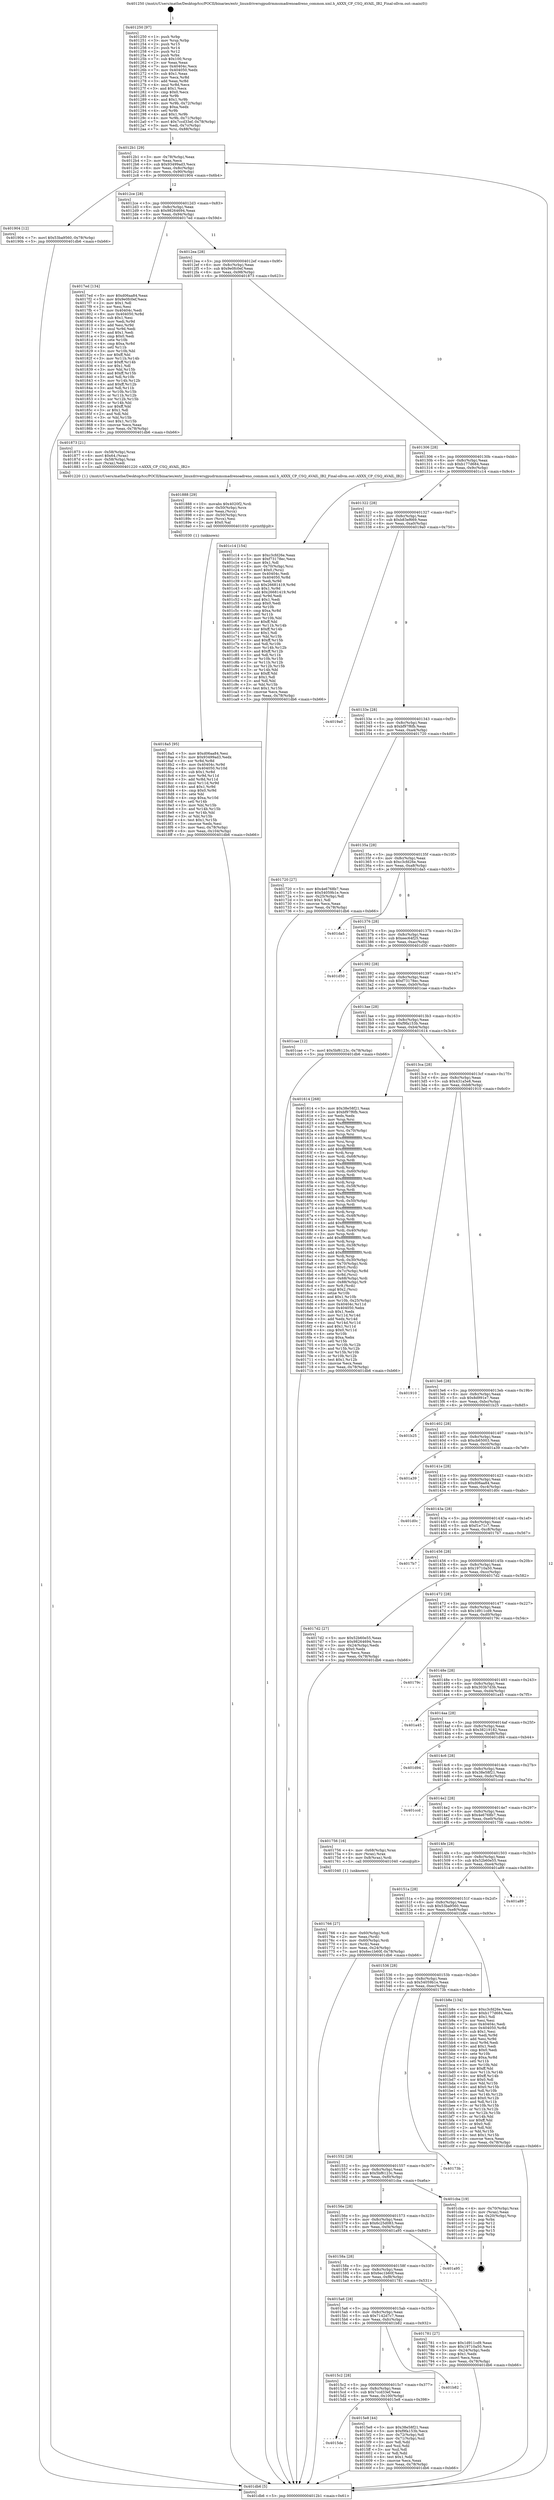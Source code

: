 digraph "0x401250" {
  label = "0x401250 (/mnt/c/Users/mathe/Desktop/tcc/POCII/binaries/extr_linuxdriversgpudrmmsmadrenoadreno_common.xml.h_AXXX_CP_CSQ_AVAIL_IB2_Final-ollvm.out::main(0))"
  labelloc = "t"
  node[shape=record]

  Entry [label="",width=0.3,height=0.3,shape=circle,fillcolor=black,style=filled]
  "0x4012b1" [label="{
     0x4012b1 [29]\l
     | [instrs]\l
     &nbsp;&nbsp;0x4012b1 \<+3\>: mov -0x78(%rbp),%eax\l
     &nbsp;&nbsp;0x4012b4 \<+2\>: mov %eax,%ecx\l
     &nbsp;&nbsp;0x4012b6 \<+6\>: sub $0x93499ad3,%ecx\l
     &nbsp;&nbsp;0x4012bc \<+6\>: mov %eax,-0x8c(%rbp)\l
     &nbsp;&nbsp;0x4012c2 \<+6\>: mov %ecx,-0x90(%rbp)\l
     &nbsp;&nbsp;0x4012c8 \<+6\>: je 0000000000401904 \<main+0x6b4\>\l
  }"]
  "0x401904" [label="{
     0x401904 [12]\l
     | [instrs]\l
     &nbsp;&nbsp;0x401904 \<+7\>: movl $0x53ba9560,-0x78(%rbp)\l
     &nbsp;&nbsp;0x40190b \<+5\>: jmp 0000000000401db6 \<main+0xb66\>\l
  }"]
  "0x4012ce" [label="{
     0x4012ce [28]\l
     | [instrs]\l
     &nbsp;&nbsp;0x4012ce \<+5\>: jmp 00000000004012d3 \<main+0x83\>\l
     &nbsp;&nbsp;0x4012d3 \<+6\>: mov -0x8c(%rbp),%eax\l
     &nbsp;&nbsp;0x4012d9 \<+5\>: sub $0x98264694,%eax\l
     &nbsp;&nbsp;0x4012de \<+6\>: mov %eax,-0x94(%rbp)\l
     &nbsp;&nbsp;0x4012e4 \<+6\>: je 00000000004017ed \<main+0x59d\>\l
  }"]
  Exit [label="",width=0.3,height=0.3,shape=circle,fillcolor=black,style=filled,peripheries=2]
  "0x4017ed" [label="{
     0x4017ed [134]\l
     | [instrs]\l
     &nbsp;&nbsp;0x4017ed \<+5\>: mov $0xd06aa84,%eax\l
     &nbsp;&nbsp;0x4017f2 \<+5\>: mov $0x9e0fc0ef,%ecx\l
     &nbsp;&nbsp;0x4017f7 \<+2\>: mov $0x1,%dl\l
     &nbsp;&nbsp;0x4017f9 \<+2\>: xor %esi,%esi\l
     &nbsp;&nbsp;0x4017fb \<+7\>: mov 0x40404c,%edi\l
     &nbsp;&nbsp;0x401802 \<+8\>: mov 0x404050,%r8d\l
     &nbsp;&nbsp;0x40180a \<+3\>: sub $0x1,%esi\l
     &nbsp;&nbsp;0x40180d \<+3\>: mov %edi,%r9d\l
     &nbsp;&nbsp;0x401810 \<+3\>: add %esi,%r9d\l
     &nbsp;&nbsp;0x401813 \<+4\>: imul %r9d,%edi\l
     &nbsp;&nbsp;0x401817 \<+3\>: and $0x1,%edi\l
     &nbsp;&nbsp;0x40181a \<+3\>: cmp $0x0,%edi\l
     &nbsp;&nbsp;0x40181d \<+4\>: sete %r10b\l
     &nbsp;&nbsp;0x401821 \<+4\>: cmp $0xa,%r8d\l
     &nbsp;&nbsp;0x401825 \<+4\>: setl %r11b\l
     &nbsp;&nbsp;0x401829 \<+3\>: mov %r10b,%bl\l
     &nbsp;&nbsp;0x40182c \<+3\>: xor $0xff,%bl\l
     &nbsp;&nbsp;0x40182f \<+3\>: mov %r11b,%r14b\l
     &nbsp;&nbsp;0x401832 \<+4\>: xor $0xff,%r14b\l
     &nbsp;&nbsp;0x401836 \<+3\>: xor $0x1,%dl\l
     &nbsp;&nbsp;0x401839 \<+3\>: mov %bl,%r15b\l
     &nbsp;&nbsp;0x40183c \<+4\>: and $0xff,%r15b\l
     &nbsp;&nbsp;0x401840 \<+3\>: and %dl,%r10b\l
     &nbsp;&nbsp;0x401843 \<+3\>: mov %r14b,%r12b\l
     &nbsp;&nbsp;0x401846 \<+4\>: and $0xff,%r12b\l
     &nbsp;&nbsp;0x40184a \<+3\>: and %dl,%r11b\l
     &nbsp;&nbsp;0x40184d \<+3\>: or %r10b,%r15b\l
     &nbsp;&nbsp;0x401850 \<+3\>: or %r11b,%r12b\l
     &nbsp;&nbsp;0x401853 \<+3\>: xor %r12b,%r15b\l
     &nbsp;&nbsp;0x401856 \<+3\>: or %r14b,%bl\l
     &nbsp;&nbsp;0x401859 \<+3\>: xor $0xff,%bl\l
     &nbsp;&nbsp;0x40185c \<+3\>: or $0x1,%dl\l
     &nbsp;&nbsp;0x40185f \<+2\>: and %dl,%bl\l
     &nbsp;&nbsp;0x401861 \<+3\>: or %bl,%r15b\l
     &nbsp;&nbsp;0x401864 \<+4\>: test $0x1,%r15b\l
     &nbsp;&nbsp;0x401868 \<+3\>: cmovne %ecx,%eax\l
     &nbsp;&nbsp;0x40186b \<+3\>: mov %eax,-0x78(%rbp)\l
     &nbsp;&nbsp;0x40186e \<+5\>: jmp 0000000000401db6 \<main+0xb66\>\l
  }"]
  "0x4012ea" [label="{
     0x4012ea [28]\l
     | [instrs]\l
     &nbsp;&nbsp;0x4012ea \<+5\>: jmp 00000000004012ef \<main+0x9f\>\l
     &nbsp;&nbsp;0x4012ef \<+6\>: mov -0x8c(%rbp),%eax\l
     &nbsp;&nbsp;0x4012f5 \<+5\>: sub $0x9e0fc0ef,%eax\l
     &nbsp;&nbsp;0x4012fa \<+6\>: mov %eax,-0x98(%rbp)\l
     &nbsp;&nbsp;0x401300 \<+6\>: je 0000000000401873 \<main+0x623\>\l
  }"]
  "0x4018a5" [label="{
     0x4018a5 [95]\l
     | [instrs]\l
     &nbsp;&nbsp;0x4018a5 \<+5\>: mov $0xd06aa84,%esi\l
     &nbsp;&nbsp;0x4018aa \<+5\>: mov $0x93499ad3,%edx\l
     &nbsp;&nbsp;0x4018af \<+3\>: xor %r8d,%r8d\l
     &nbsp;&nbsp;0x4018b2 \<+8\>: mov 0x40404c,%r9d\l
     &nbsp;&nbsp;0x4018ba \<+8\>: mov 0x404050,%r10d\l
     &nbsp;&nbsp;0x4018c2 \<+4\>: sub $0x1,%r8d\l
     &nbsp;&nbsp;0x4018c6 \<+3\>: mov %r9d,%r11d\l
     &nbsp;&nbsp;0x4018c9 \<+3\>: add %r8d,%r11d\l
     &nbsp;&nbsp;0x4018cc \<+4\>: imul %r11d,%r9d\l
     &nbsp;&nbsp;0x4018d0 \<+4\>: and $0x1,%r9d\l
     &nbsp;&nbsp;0x4018d4 \<+4\>: cmp $0x0,%r9d\l
     &nbsp;&nbsp;0x4018d8 \<+3\>: sete %bl\l
     &nbsp;&nbsp;0x4018db \<+4\>: cmp $0xa,%r10d\l
     &nbsp;&nbsp;0x4018df \<+4\>: setl %r14b\l
     &nbsp;&nbsp;0x4018e3 \<+3\>: mov %bl,%r15b\l
     &nbsp;&nbsp;0x4018e6 \<+3\>: and %r14b,%r15b\l
     &nbsp;&nbsp;0x4018e9 \<+3\>: xor %r14b,%bl\l
     &nbsp;&nbsp;0x4018ec \<+3\>: or %bl,%r15b\l
     &nbsp;&nbsp;0x4018ef \<+4\>: test $0x1,%r15b\l
     &nbsp;&nbsp;0x4018f3 \<+3\>: cmovne %edx,%esi\l
     &nbsp;&nbsp;0x4018f6 \<+3\>: mov %esi,-0x78(%rbp)\l
     &nbsp;&nbsp;0x4018f9 \<+6\>: mov %eax,-0x104(%rbp)\l
     &nbsp;&nbsp;0x4018ff \<+5\>: jmp 0000000000401db6 \<main+0xb66\>\l
  }"]
  "0x401873" [label="{
     0x401873 [21]\l
     | [instrs]\l
     &nbsp;&nbsp;0x401873 \<+4\>: mov -0x58(%rbp),%rax\l
     &nbsp;&nbsp;0x401877 \<+6\>: movl $0x64,(%rax)\l
     &nbsp;&nbsp;0x40187d \<+4\>: mov -0x58(%rbp),%rax\l
     &nbsp;&nbsp;0x401881 \<+2\>: mov (%rax),%edi\l
     &nbsp;&nbsp;0x401883 \<+5\>: call 0000000000401220 \<AXXX_CP_CSQ_AVAIL_IB2\>\l
     | [calls]\l
     &nbsp;&nbsp;0x401220 \{1\} (/mnt/c/Users/mathe/Desktop/tcc/POCII/binaries/extr_linuxdriversgpudrmmsmadrenoadreno_common.xml.h_AXXX_CP_CSQ_AVAIL_IB2_Final-ollvm.out::AXXX_CP_CSQ_AVAIL_IB2)\l
  }"]
  "0x401306" [label="{
     0x401306 [28]\l
     | [instrs]\l
     &nbsp;&nbsp;0x401306 \<+5\>: jmp 000000000040130b \<main+0xbb\>\l
     &nbsp;&nbsp;0x40130b \<+6\>: mov -0x8c(%rbp),%eax\l
     &nbsp;&nbsp;0x401311 \<+5\>: sub $0xb177d684,%eax\l
     &nbsp;&nbsp;0x401316 \<+6\>: mov %eax,-0x9c(%rbp)\l
     &nbsp;&nbsp;0x40131c \<+6\>: je 0000000000401c14 \<main+0x9c4\>\l
  }"]
  "0x401888" [label="{
     0x401888 [29]\l
     | [instrs]\l
     &nbsp;&nbsp;0x401888 \<+10\>: movabs $0x4020f2,%rdi\l
     &nbsp;&nbsp;0x401892 \<+4\>: mov -0x50(%rbp),%rcx\l
     &nbsp;&nbsp;0x401896 \<+2\>: mov %eax,(%rcx)\l
     &nbsp;&nbsp;0x401898 \<+4\>: mov -0x50(%rbp),%rcx\l
     &nbsp;&nbsp;0x40189c \<+2\>: mov (%rcx),%esi\l
     &nbsp;&nbsp;0x40189e \<+2\>: mov $0x0,%al\l
     &nbsp;&nbsp;0x4018a0 \<+5\>: call 0000000000401030 \<printf@plt\>\l
     | [calls]\l
     &nbsp;&nbsp;0x401030 \{1\} (unknown)\l
  }"]
  "0x401c14" [label="{
     0x401c14 [154]\l
     | [instrs]\l
     &nbsp;&nbsp;0x401c14 \<+5\>: mov $0xc3cfd26e,%eax\l
     &nbsp;&nbsp;0x401c19 \<+5\>: mov $0xf73178ec,%ecx\l
     &nbsp;&nbsp;0x401c1e \<+2\>: mov $0x1,%dl\l
     &nbsp;&nbsp;0x401c20 \<+4\>: mov -0x70(%rbp),%rsi\l
     &nbsp;&nbsp;0x401c24 \<+6\>: movl $0x0,(%rsi)\l
     &nbsp;&nbsp;0x401c2a \<+7\>: mov 0x40404c,%edi\l
     &nbsp;&nbsp;0x401c31 \<+8\>: mov 0x404050,%r8d\l
     &nbsp;&nbsp;0x401c39 \<+3\>: mov %edi,%r9d\l
     &nbsp;&nbsp;0x401c3c \<+7\>: sub $0x26681419,%r9d\l
     &nbsp;&nbsp;0x401c43 \<+4\>: sub $0x1,%r9d\l
     &nbsp;&nbsp;0x401c47 \<+7\>: add $0x26681419,%r9d\l
     &nbsp;&nbsp;0x401c4e \<+4\>: imul %r9d,%edi\l
     &nbsp;&nbsp;0x401c52 \<+3\>: and $0x1,%edi\l
     &nbsp;&nbsp;0x401c55 \<+3\>: cmp $0x0,%edi\l
     &nbsp;&nbsp;0x401c58 \<+4\>: sete %r10b\l
     &nbsp;&nbsp;0x401c5c \<+4\>: cmp $0xa,%r8d\l
     &nbsp;&nbsp;0x401c60 \<+4\>: setl %r11b\l
     &nbsp;&nbsp;0x401c64 \<+3\>: mov %r10b,%bl\l
     &nbsp;&nbsp;0x401c67 \<+3\>: xor $0xff,%bl\l
     &nbsp;&nbsp;0x401c6a \<+3\>: mov %r11b,%r14b\l
     &nbsp;&nbsp;0x401c6d \<+4\>: xor $0xff,%r14b\l
     &nbsp;&nbsp;0x401c71 \<+3\>: xor $0x1,%dl\l
     &nbsp;&nbsp;0x401c74 \<+3\>: mov %bl,%r15b\l
     &nbsp;&nbsp;0x401c77 \<+4\>: and $0xff,%r15b\l
     &nbsp;&nbsp;0x401c7b \<+3\>: and %dl,%r10b\l
     &nbsp;&nbsp;0x401c7e \<+3\>: mov %r14b,%r12b\l
     &nbsp;&nbsp;0x401c81 \<+4\>: and $0xff,%r12b\l
     &nbsp;&nbsp;0x401c85 \<+3\>: and %dl,%r11b\l
     &nbsp;&nbsp;0x401c88 \<+3\>: or %r10b,%r15b\l
     &nbsp;&nbsp;0x401c8b \<+3\>: or %r11b,%r12b\l
     &nbsp;&nbsp;0x401c8e \<+3\>: xor %r12b,%r15b\l
     &nbsp;&nbsp;0x401c91 \<+3\>: or %r14b,%bl\l
     &nbsp;&nbsp;0x401c94 \<+3\>: xor $0xff,%bl\l
     &nbsp;&nbsp;0x401c97 \<+3\>: or $0x1,%dl\l
     &nbsp;&nbsp;0x401c9a \<+2\>: and %dl,%bl\l
     &nbsp;&nbsp;0x401c9c \<+3\>: or %bl,%r15b\l
     &nbsp;&nbsp;0x401c9f \<+4\>: test $0x1,%r15b\l
     &nbsp;&nbsp;0x401ca3 \<+3\>: cmovne %ecx,%eax\l
     &nbsp;&nbsp;0x401ca6 \<+3\>: mov %eax,-0x78(%rbp)\l
     &nbsp;&nbsp;0x401ca9 \<+5\>: jmp 0000000000401db6 \<main+0xb66\>\l
  }"]
  "0x401322" [label="{
     0x401322 [28]\l
     | [instrs]\l
     &nbsp;&nbsp;0x401322 \<+5\>: jmp 0000000000401327 \<main+0xd7\>\l
     &nbsp;&nbsp;0x401327 \<+6\>: mov -0x8c(%rbp),%eax\l
     &nbsp;&nbsp;0x40132d \<+5\>: sub $0xb83ef669,%eax\l
     &nbsp;&nbsp;0x401332 \<+6\>: mov %eax,-0xa0(%rbp)\l
     &nbsp;&nbsp;0x401338 \<+6\>: je 00000000004019a0 \<main+0x750\>\l
  }"]
  "0x401766" [label="{
     0x401766 [27]\l
     | [instrs]\l
     &nbsp;&nbsp;0x401766 \<+4\>: mov -0x60(%rbp),%rdi\l
     &nbsp;&nbsp;0x40176a \<+2\>: mov %eax,(%rdi)\l
     &nbsp;&nbsp;0x40176c \<+4\>: mov -0x60(%rbp),%rdi\l
     &nbsp;&nbsp;0x401770 \<+2\>: mov (%rdi),%eax\l
     &nbsp;&nbsp;0x401772 \<+3\>: mov %eax,-0x24(%rbp)\l
     &nbsp;&nbsp;0x401775 \<+7\>: movl $0x6ec1b60f,-0x78(%rbp)\l
     &nbsp;&nbsp;0x40177c \<+5\>: jmp 0000000000401db6 \<main+0xb66\>\l
  }"]
  "0x4019a0" [label="{
     0x4019a0\l
  }", style=dashed]
  "0x40133e" [label="{
     0x40133e [28]\l
     | [instrs]\l
     &nbsp;&nbsp;0x40133e \<+5\>: jmp 0000000000401343 \<main+0xf3\>\l
     &nbsp;&nbsp;0x401343 \<+6\>: mov -0x8c(%rbp),%eax\l
     &nbsp;&nbsp;0x401349 \<+5\>: sub $0xbf97f6fb,%eax\l
     &nbsp;&nbsp;0x40134e \<+6\>: mov %eax,-0xa4(%rbp)\l
     &nbsp;&nbsp;0x401354 \<+6\>: je 0000000000401720 \<main+0x4d0\>\l
  }"]
  "0x401250" [label="{
     0x401250 [97]\l
     | [instrs]\l
     &nbsp;&nbsp;0x401250 \<+1\>: push %rbp\l
     &nbsp;&nbsp;0x401251 \<+3\>: mov %rsp,%rbp\l
     &nbsp;&nbsp;0x401254 \<+2\>: push %r15\l
     &nbsp;&nbsp;0x401256 \<+2\>: push %r14\l
     &nbsp;&nbsp;0x401258 \<+2\>: push %r12\l
     &nbsp;&nbsp;0x40125a \<+1\>: push %rbx\l
     &nbsp;&nbsp;0x40125b \<+7\>: sub $0x100,%rsp\l
     &nbsp;&nbsp;0x401262 \<+2\>: xor %eax,%eax\l
     &nbsp;&nbsp;0x401264 \<+7\>: mov 0x40404c,%ecx\l
     &nbsp;&nbsp;0x40126b \<+7\>: mov 0x404050,%edx\l
     &nbsp;&nbsp;0x401272 \<+3\>: sub $0x1,%eax\l
     &nbsp;&nbsp;0x401275 \<+3\>: mov %ecx,%r8d\l
     &nbsp;&nbsp;0x401278 \<+3\>: add %eax,%r8d\l
     &nbsp;&nbsp;0x40127b \<+4\>: imul %r8d,%ecx\l
     &nbsp;&nbsp;0x40127f \<+3\>: and $0x1,%ecx\l
     &nbsp;&nbsp;0x401282 \<+3\>: cmp $0x0,%ecx\l
     &nbsp;&nbsp;0x401285 \<+4\>: sete %r9b\l
     &nbsp;&nbsp;0x401289 \<+4\>: and $0x1,%r9b\l
     &nbsp;&nbsp;0x40128d \<+4\>: mov %r9b,-0x72(%rbp)\l
     &nbsp;&nbsp;0x401291 \<+3\>: cmp $0xa,%edx\l
     &nbsp;&nbsp;0x401294 \<+4\>: setl %r9b\l
     &nbsp;&nbsp;0x401298 \<+4\>: and $0x1,%r9b\l
     &nbsp;&nbsp;0x40129c \<+4\>: mov %r9b,-0x71(%rbp)\l
     &nbsp;&nbsp;0x4012a0 \<+7\>: movl $0x7ccd33ef,-0x78(%rbp)\l
     &nbsp;&nbsp;0x4012a7 \<+3\>: mov %edi,-0x7c(%rbp)\l
     &nbsp;&nbsp;0x4012aa \<+7\>: mov %rsi,-0x88(%rbp)\l
  }"]
  "0x401720" [label="{
     0x401720 [27]\l
     | [instrs]\l
     &nbsp;&nbsp;0x401720 \<+5\>: mov $0x4e6768b7,%eax\l
     &nbsp;&nbsp;0x401725 \<+5\>: mov $0x54059b1e,%ecx\l
     &nbsp;&nbsp;0x40172a \<+3\>: mov -0x25(%rbp),%dl\l
     &nbsp;&nbsp;0x40172d \<+3\>: test $0x1,%dl\l
     &nbsp;&nbsp;0x401730 \<+3\>: cmovne %ecx,%eax\l
     &nbsp;&nbsp;0x401733 \<+3\>: mov %eax,-0x78(%rbp)\l
     &nbsp;&nbsp;0x401736 \<+5\>: jmp 0000000000401db6 \<main+0xb66\>\l
  }"]
  "0x40135a" [label="{
     0x40135a [28]\l
     | [instrs]\l
     &nbsp;&nbsp;0x40135a \<+5\>: jmp 000000000040135f \<main+0x10f\>\l
     &nbsp;&nbsp;0x40135f \<+6\>: mov -0x8c(%rbp),%eax\l
     &nbsp;&nbsp;0x401365 \<+5\>: sub $0xc3cfd26e,%eax\l
     &nbsp;&nbsp;0x40136a \<+6\>: mov %eax,-0xa8(%rbp)\l
     &nbsp;&nbsp;0x401370 \<+6\>: je 0000000000401da5 \<main+0xb55\>\l
  }"]
  "0x401db6" [label="{
     0x401db6 [5]\l
     | [instrs]\l
     &nbsp;&nbsp;0x401db6 \<+5\>: jmp 00000000004012b1 \<main+0x61\>\l
  }"]
  "0x401da5" [label="{
     0x401da5\l
  }", style=dashed]
  "0x401376" [label="{
     0x401376 [28]\l
     | [instrs]\l
     &nbsp;&nbsp;0x401376 \<+5\>: jmp 000000000040137b \<main+0x12b\>\l
     &nbsp;&nbsp;0x40137b \<+6\>: mov -0x8c(%rbp),%eax\l
     &nbsp;&nbsp;0x401381 \<+5\>: sub $0xeec64f25,%eax\l
     &nbsp;&nbsp;0x401386 \<+6\>: mov %eax,-0xac(%rbp)\l
     &nbsp;&nbsp;0x40138c \<+6\>: je 0000000000401d50 \<main+0xb00\>\l
  }"]
  "0x4015de" [label="{
     0x4015de\l
  }", style=dashed]
  "0x401d50" [label="{
     0x401d50\l
  }", style=dashed]
  "0x401392" [label="{
     0x401392 [28]\l
     | [instrs]\l
     &nbsp;&nbsp;0x401392 \<+5\>: jmp 0000000000401397 \<main+0x147\>\l
     &nbsp;&nbsp;0x401397 \<+6\>: mov -0x8c(%rbp),%eax\l
     &nbsp;&nbsp;0x40139d \<+5\>: sub $0xf73178ec,%eax\l
     &nbsp;&nbsp;0x4013a2 \<+6\>: mov %eax,-0xb0(%rbp)\l
     &nbsp;&nbsp;0x4013a8 \<+6\>: je 0000000000401cae \<main+0xa5e\>\l
  }"]
  "0x4015e8" [label="{
     0x4015e8 [44]\l
     | [instrs]\l
     &nbsp;&nbsp;0x4015e8 \<+5\>: mov $0x38e58f21,%eax\l
     &nbsp;&nbsp;0x4015ed \<+5\>: mov $0xf9fa153b,%ecx\l
     &nbsp;&nbsp;0x4015f2 \<+3\>: mov -0x72(%rbp),%dl\l
     &nbsp;&nbsp;0x4015f5 \<+4\>: mov -0x71(%rbp),%sil\l
     &nbsp;&nbsp;0x4015f9 \<+3\>: mov %dl,%dil\l
     &nbsp;&nbsp;0x4015fc \<+3\>: and %sil,%dil\l
     &nbsp;&nbsp;0x4015ff \<+3\>: xor %sil,%dl\l
     &nbsp;&nbsp;0x401602 \<+3\>: or %dl,%dil\l
     &nbsp;&nbsp;0x401605 \<+4\>: test $0x1,%dil\l
     &nbsp;&nbsp;0x401609 \<+3\>: cmovne %ecx,%eax\l
     &nbsp;&nbsp;0x40160c \<+3\>: mov %eax,-0x78(%rbp)\l
     &nbsp;&nbsp;0x40160f \<+5\>: jmp 0000000000401db6 \<main+0xb66\>\l
  }"]
  "0x401cae" [label="{
     0x401cae [12]\l
     | [instrs]\l
     &nbsp;&nbsp;0x401cae \<+7\>: movl $0x5bf6123c,-0x78(%rbp)\l
     &nbsp;&nbsp;0x401cb5 \<+5\>: jmp 0000000000401db6 \<main+0xb66\>\l
  }"]
  "0x4013ae" [label="{
     0x4013ae [28]\l
     | [instrs]\l
     &nbsp;&nbsp;0x4013ae \<+5\>: jmp 00000000004013b3 \<main+0x163\>\l
     &nbsp;&nbsp;0x4013b3 \<+6\>: mov -0x8c(%rbp),%eax\l
     &nbsp;&nbsp;0x4013b9 \<+5\>: sub $0xf9fa153b,%eax\l
     &nbsp;&nbsp;0x4013be \<+6\>: mov %eax,-0xb4(%rbp)\l
     &nbsp;&nbsp;0x4013c4 \<+6\>: je 0000000000401614 \<main+0x3c4\>\l
  }"]
  "0x4015c2" [label="{
     0x4015c2 [28]\l
     | [instrs]\l
     &nbsp;&nbsp;0x4015c2 \<+5\>: jmp 00000000004015c7 \<main+0x377\>\l
     &nbsp;&nbsp;0x4015c7 \<+6\>: mov -0x8c(%rbp),%eax\l
     &nbsp;&nbsp;0x4015cd \<+5\>: sub $0x7ccd33ef,%eax\l
     &nbsp;&nbsp;0x4015d2 \<+6\>: mov %eax,-0x100(%rbp)\l
     &nbsp;&nbsp;0x4015d8 \<+6\>: je 00000000004015e8 \<main+0x398\>\l
  }"]
  "0x401614" [label="{
     0x401614 [268]\l
     | [instrs]\l
     &nbsp;&nbsp;0x401614 \<+5\>: mov $0x38e58f21,%eax\l
     &nbsp;&nbsp;0x401619 \<+5\>: mov $0xbf97f6fb,%ecx\l
     &nbsp;&nbsp;0x40161e \<+2\>: xor %edx,%edx\l
     &nbsp;&nbsp;0x401620 \<+3\>: mov %rsp,%rsi\l
     &nbsp;&nbsp;0x401623 \<+4\>: add $0xfffffffffffffff0,%rsi\l
     &nbsp;&nbsp;0x401627 \<+3\>: mov %rsi,%rsp\l
     &nbsp;&nbsp;0x40162a \<+4\>: mov %rsi,-0x70(%rbp)\l
     &nbsp;&nbsp;0x40162e \<+3\>: mov %rsp,%rsi\l
     &nbsp;&nbsp;0x401631 \<+4\>: add $0xfffffffffffffff0,%rsi\l
     &nbsp;&nbsp;0x401635 \<+3\>: mov %rsi,%rsp\l
     &nbsp;&nbsp;0x401638 \<+3\>: mov %rsp,%rdi\l
     &nbsp;&nbsp;0x40163b \<+4\>: add $0xfffffffffffffff0,%rdi\l
     &nbsp;&nbsp;0x40163f \<+3\>: mov %rdi,%rsp\l
     &nbsp;&nbsp;0x401642 \<+4\>: mov %rdi,-0x68(%rbp)\l
     &nbsp;&nbsp;0x401646 \<+3\>: mov %rsp,%rdi\l
     &nbsp;&nbsp;0x401649 \<+4\>: add $0xfffffffffffffff0,%rdi\l
     &nbsp;&nbsp;0x40164d \<+3\>: mov %rdi,%rsp\l
     &nbsp;&nbsp;0x401650 \<+4\>: mov %rdi,-0x60(%rbp)\l
     &nbsp;&nbsp;0x401654 \<+3\>: mov %rsp,%rdi\l
     &nbsp;&nbsp;0x401657 \<+4\>: add $0xfffffffffffffff0,%rdi\l
     &nbsp;&nbsp;0x40165b \<+3\>: mov %rdi,%rsp\l
     &nbsp;&nbsp;0x40165e \<+4\>: mov %rdi,-0x58(%rbp)\l
     &nbsp;&nbsp;0x401662 \<+3\>: mov %rsp,%rdi\l
     &nbsp;&nbsp;0x401665 \<+4\>: add $0xfffffffffffffff0,%rdi\l
     &nbsp;&nbsp;0x401669 \<+3\>: mov %rdi,%rsp\l
     &nbsp;&nbsp;0x40166c \<+4\>: mov %rdi,-0x50(%rbp)\l
     &nbsp;&nbsp;0x401670 \<+3\>: mov %rsp,%rdi\l
     &nbsp;&nbsp;0x401673 \<+4\>: add $0xfffffffffffffff0,%rdi\l
     &nbsp;&nbsp;0x401677 \<+3\>: mov %rdi,%rsp\l
     &nbsp;&nbsp;0x40167a \<+4\>: mov %rdi,-0x48(%rbp)\l
     &nbsp;&nbsp;0x40167e \<+3\>: mov %rsp,%rdi\l
     &nbsp;&nbsp;0x401681 \<+4\>: add $0xfffffffffffffff0,%rdi\l
     &nbsp;&nbsp;0x401685 \<+3\>: mov %rdi,%rsp\l
     &nbsp;&nbsp;0x401688 \<+4\>: mov %rdi,-0x40(%rbp)\l
     &nbsp;&nbsp;0x40168c \<+3\>: mov %rsp,%rdi\l
     &nbsp;&nbsp;0x40168f \<+4\>: add $0xfffffffffffffff0,%rdi\l
     &nbsp;&nbsp;0x401693 \<+3\>: mov %rdi,%rsp\l
     &nbsp;&nbsp;0x401696 \<+4\>: mov %rdi,-0x38(%rbp)\l
     &nbsp;&nbsp;0x40169a \<+3\>: mov %rsp,%rdi\l
     &nbsp;&nbsp;0x40169d \<+4\>: add $0xfffffffffffffff0,%rdi\l
     &nbsp;&nbsp;0x4016a1 \<+3\>: mov %rdi,%rsp\l
     &nbsp;&nbsp;0x4016a4 \<+4\>: mov %rdi,-0x30(%rbp)\l
     &nbsp;&nbsp;0x4016a8 \<+4\>: mov -0x70(%rbp),%rdi\l
     &nbsp;&nbsp;0x4016ac \<+6\>: movl $0x0,(%rdi)\l
     &nbsp;&nbsp;0x4016b2 \<+4\>: mov -0x7c(%rbp),%r8d\l
     &nbsp;&nbsp;0x4016b6 \<+3\>: mov %r8d,(%rsi)\l
     &nbsp;&nbsp;0x4016b9 \<+4\>: mov -0x68(%rbp),%rdi\l
     &nbsp;&nbsp;0x4016bd \<+7\>: mov -0x88(%rbp),%r9\l
     &nbsp;&nbsp;0x4016c4 \<+3\>: mov %r9,(%rdi)\l
     &nbsp;&nbsp;0x4016c7 \<+3\>: cmpl $0x2,(%rsi)\l
     &nbsp;&nbsp;0x4016ca \<+4\>: setne %r10b\l
     &nbsp;&nbsp;0x4016ce \<+4\>: and $0x1,%r10b\l
     &nbsp;&nbsp;0x4016d2 \<+4\>: mov %r10b,-0x25(%rbp)\l
     &nbsp;&nbsp;0x4016d6 \<+8\>: mov 0x40404c,%r11d\l
     &nbsp;&nbsp;0x4016de \<+7\>: mov 0x404050,%ebx\l
     &nbsp;&nbsp;0x4016e5 \<+3\>: sub $0x1,%edx\l
     &nbsp;&nbsp;0x4016e8 \<+3\>: mov %r11d,%r14d\l
     &nbsp;&nbsp;0x4016eb \<+3\>: add %edx,%r14d\l
     &nbsp;&nbsp;0x4016ee \<+4\>: imul %r14d,%r11d\l
     &nbsp;&nbsp;0x4016f2 \<+4\>: and $0x1,%r11d\l
     &nbsp;&nbsp;0x4016f6 \<+4\>: cmp $0x0,%r11d\l
     &nbsp;&nbsp;0x4016fa \<+4\>: sete %r10b\l
     &nbsp;&nbsp;0x4016fe \<+3\>: cmp $0xa,%ebx\l
     &nbsp;&nbsp;0x401701 \<+4\>: setl %r15b\l
     &nbsp;&nbsp;0x401705 \<+3\>: mov %r10b,%r12b\l
     &nbsp;&nbsp;0x401708 \<+3\>: and %r15b,%r12b\l
     &nbsp;&nbsp;0x40170b \<+3\>: xor %r15b,%r10b\l
     &nbsp;&nbsp;0x40170e \<+3\>: or %r10b,%r12b\l
     &nbsp;&nbsp;0x401711 \<+4\>: test $0x1,%r12b\l
     &nbsp;&nbsp;0x401715 \<+3\>: cmovne %ecx,%eax\l
     &nbsp;&nbsp;0x401718 \<+3\>: mov %eax,-0x78(%rbp)\l
     &nbsp;&nbsp;0x40171b \<+5\>: jmp 0000000000401db6 \<main+0xb66\>\l
  }"]
  "0x4013ca" [label="{
     0x4013ca [28]\l
     | [instrs]\l
     &nbsp;&nbsp;0x4013ca \<+5\>: jmp 00000000004013cf \<main+0x17f\>\l
     &nbsp;&nbsp;0x4013cf \<+6\>: mov -0x8c(%rbp),%eax\l
     &nbsp;&nbsp;0x4013d5 \<+5\>: sub $0x431a5e8,%eax\l
     &nbsp;&nbsp;0x4013da \<+6\>: mov %eax,-0xb8(%rbp)\l
     &nbsp;&nbsp;0x4013e0 \<+6\>: je 0000000000401910 \<main+0x6c0\>\l
  }"]
  "0x401b82" [label="{
     0x401b82\l
  }", style=dashed]
  "0x401910" [label="{
     0x401910\l
  }", style=dashed]
  "0x4013e6" [label="{
     0x4013e6 [28]\l
     | [instrs]\l
     &nbsp;&nbsp;0x4013e6 \<+5\>: jmp 00000000004013eb \<main+0x19b\>\l
     &nbsp;&nbsp;0x4013eb \<+6\>: mov -0x8c(%rbp),%eax\l
     &nbsp;&nbsp;0x4013f1 \<+5\>: sub $0x8d991e7,%eax\l
     &nbsp;&nbsp;0x4013f6 \<+6\>: mov %eax,-0xbc(%rbp)\l
     &nbsp;&nbsp;0x4013fc \<+6\>: je 0000000000401b25 \<main+0x8d5\>\l
  }"]
  "0x4015a6" [label="{
     0x4015a6 [28]\l
     | [instrs]\l
     &nbsp;&nbsp;0x4015a6 \<+5\>: jmp 00000000004015ab \<main+0x35b\>\l
     &nbsp;&nbsp;0x4015ab \<+6\>: mov -0x8c(%rbp),%eax\l
     &nbsp;&nbsp;0x4015b1 \<+5\>: sub $0x7142d7c7,%eax\l
     &nbsp;&nbsp;0x4015b6 \<+6\>: mov %eax,-0xfc(%rbp)\l
     &nbsp;&nbsp;0x4015bc \<+6\>: je 0000000000401b82 \<main+0x932\>\l
  }"]
  "0x401b25" [label="{
     0x401b25\l
  }", style=dashed]
  "0x401402" [label="{
     0x401402 [28]\l
     | [instrs]\l
     &nbsp;&nbsp;0x401402 \<+5\>: jmp 0000000000401407 \<main+0x1b7\>\l
     &nbsp;&nbsp;0x401407 \<+6\>: mov -0x8c(%rbp),%eax\l
     &nbsp;&nbsp;0x40140d \<+5\>: sub $0xcb65003,%eax\l
     &nbsp;&nbsp;0x401412 \<+6\>: mov %eax,-0xc0(%rbp)\l
     &nbsp;&nbsp;0x401418 \<+6\>: je 0000000000401a39 \<main+0x7e9\>\l
  }"]
  "0x401781" [label="{
     0x401781 [27]\l
     | [instrs]\l
     &nbsp;&nbsp;0x401781 \<+5\>: mov $0x1d911cd9,%eax\l
     &nbsp;&nbsp;0x401786 \<+5\>: mov $0x19710a50,%ecx\l
     &nbsp;&nbsp;0x40178b \<+3\>: mov -0x24(%rbp),%edx\l
     &nbsp;&nbsp;0x40178e \<+3\>: cmp $0x1,%edx\l
     &nbsp;&nbsp;0x401791 \<+3\>: cmovl %ecx,%eax\l
     &nbsp;&nbsp;0x401794 \<+3\>: mov %eax,-0x78(%rbp)\l
     &nbsp;&nbsp;0x401797 \<+5\>: jmp 0000000000401db6 \<main+0xb66\>\l
  }"]
  "0x401a39" [label="{
     0x401a39\l
  }", style=dashed]
  "0x40141e" [label="{
     0x40141e [28]\l
     | [instrs]\l
     &nbsp;&nbsp;0x40141e \<+5\>: jmp 0000000000401423 \<main+0x1d3\>\l
     &nbsp;&nbsp;0x401423 \<+6\>: mov -0x8c(%rbp),%eax\l
     &nbsp;&nbsp;0x401429 \<+5\>: sub $0xd06aa84,%eax\l
     &nbsp;&nbsp;0x40142e \<+6\>: mov %eax,-0xc4(%rbp)\l
     &nbsp;&nbsp;0x401434 \<+6\>: je 0000000000401d0c \<main+0xabc\>\l
  }"]
  "0x40158a" [label="{
     0x40158a [28]\l
     | [instrs]\l
     &nbsp;&nbsp;0x40158a \<+5\>: jmp 000000000040158f \<main+0x33f\>\l
     &nbsp;&nbsp;0x40158f \<+6\>: mov -0x8c(%rbp),%eax\l
     &nbsp;&nbsp;0x401595 \<+5\>: sub $0x6ec1b60f,%eax\l
     &nbsp;&nbsp;0x40159a \<+6\>: mov %eax,-0xf8(%rbp)\l
     &nbsp;&nbsp;0x4015a0 \<+6\>: je 0000000000401781 \<main+0x531\>\l
  }"]
  "0x401d0c" [label="{
     0x401d0c\l
  }", style=dashed]
  "0x40143a" [label="{
     0x40143a [28]\l
     | [instrs]\l
     &nbsp;&nbsp;0x40143a \<+5\>: jmp 000000000040143f \<main+0x1ef\>\l
     &nbsp;&nbsp;0x40143f \<+6\>: mov -0x8c(%rbp),%eax\l
     &nbsp;&nbsp;0x401445 \<+5\>: sub $0xf1e71c7,%eax\l
     &nbsp;&nbsp;0x40144a \<+6\>: mov %eax,-0xc8(%rbp)\l
     &nbsp;&nbsp;0x401450 \<+6\>: je 00000000004017b7 \<main+0x567\>\l
  }"]
  "0x401a95" [label="{
     0x401a95\l
  }", style=dashed]
  "0x4017b7" [label="{
     0x4017b7\l
  }", style=dashed]
  "0x401456" [label="{
     0x401456 [28]\l
     | [instrs]\l
     &nbsp;&nbsp;0x401456 \<+5\>: jmp 000000000040145b \<main+0x20b\>\l
     &nbsp;&nbsp;0x40145b \<+6\>: mov -0x8c(%rbp),%eax\l
     &nbsp;&nbsp;0x401461 \<+5\>: sub $0x19710a50,%eax\l
     &nbsp;&nbsp;0x401466 \<+6\>: mov %eax,-0xcc(%rbp)\l
     &nbsp;&nbsp;0x40146c \<+6\>: je 00000000004017d2 \<main+0x582\>\l
  }"]
  "0x40156e" [label="{
     0x40156e [28]\l
     | [instrs]\l
     &nbsp;&nbsp;0x40156e \<+5\>: jmp 0000000000401573 \<main+0x323\>\l
     &nbsp;&nbsp;0x401573 \<+6\>: mov -0x8c(%rbp),%eax\l
     &nbsp;&nbsp;0x401579 \<+5\>: sub $0x6c25d083,%eax\l
     &nbsp;&nbsp;0x40157e \<+6\>: mov %eax,-0xf4(%rbp)\l
     &nbsp;&nbsp;0x401584 \<+6\>: je 0000000000401a95 \<main+0x845\>\l
  }"]
  "0x4017d2" [label="{
     0x4017d2 [27]\l
     | [instrs]\l
     &nbsp;&nbsp;0x4017d2 \<+5\>: mov $0x52b60e55,%eax\l
     &nbsp;&nbsp;0x4017d7 \<+5\>: mov $0x98264694,%ecx\l
     &nbsp;&nbsp;0x4017dc \<+3\>: mov -0x24(%rbp),%edx\l
     &nbsp;&nbsp;0x4017df \<+3\>: cmp $0x0,%edx\l
     &nbsp;&nbsp;0x4017e2 \<+3\>: cmove %ecx,%eax\l
     &nbsp;&nbsp;0x4017e5 \<+3\>: mov %eax,-0x78(%rbp)\l
     &nbsp;&nbsp;0x4017e8 \<+5\>: jmp 0000000000401db6 \<main+0xb66\>\l
  }"]
  "0x401472" [label="{
     0x401472 [28]\l
     | [instrs]\l
     &nbsp;&nbsp;0x401472 \<+5\>: jmp 0000000000401477 \<main+0x227\>\l
     &nbsp;&nbsp;0x401477 \<+6\>: mov -0x8c(%rbp),%eax\l
     &nbsp;&nbsp;0x40147d \<+5\>: sub $0x1d911cd9,%eax\l
     &nbsp;&nbsp;0x401482 \<+6\>: mov %eax,-0xd0(%rbp)\l
     &nbsp;&nbsp;0x401488 \<+6\>: je 000000000040179c \<main+0x54c\>\l
  }"]
  "0x401cba" [label="{
     0x401cba [19]\l
     | [instrs]\l
     &nbsp;&nbsp;0x401cba \<+4\>: mov -0x70(%rbp),%rax\l
     &nbsp;&nbsp;0x401cbe \<+2\>: mov (%rax),%eax\l
     &nbsp;&nbsp;0x401cc0 \<+4\>: lea -0x20(%rbp),%rsp\l
     &nbsp;&nbsp;0x401cc4 \<+1\>: pop %rbx\l
     &nbsp;&nbsp;0x401cc5 \<+2\>: pop %r12\l
     &nbsp;&nbsp;0x401cc7 \<+2\>: pop %r14\l
     &nbsp;&nbsp;0x401cc9 \<+2\>: pop %r15\l
     &nbsp;&nbsp;0x401ccb \<+1\>: pop %rbp\l
     &nbsp;&nbsp;0x401ccc \<+1\>: ret\l
  }"]
  "0x40179c" [label="{
     0x40179c\l
  }", style=dashed]
  "0x40148e" [label="{
     0x40148e [28]\l
     | [instrs]\l
     &nbsp;&nbsp;0x40148e \<+5\>: jmp 0000000000401493 \<main+0x243\>\l
     &nbsp;&nbsp;0x401493 \<+6\>: mov -0x8c(%rbp),%eax\l
     &nbsp;&nbsp;0x401499 \<+5\>: sub $0x303b7d3b,%eax\l
     &nbsp;&nbsp;0x40149e \<+6\>: mov %eax,-0xd4(%rbp)\l
     &nbsp;&nbsp;0x4014a4 \<+6\>: je 0000000000401a45 \<main+0x7f5\>\l
  }"]
  "0x401552" [label="{
     0x401552 [28]\l
     | [instrs]\l
     &nbsp;&nbsp;0x401552 \<+5\>: jmp 0000000000401557 \<main+0x307\>\l
     &nbsp;&nbsp;0x401557 \<+6\>: mov -0x8c(%rbp),%eax\l
     &nbsp;&nbsp;0x40155d \<+5\>: sub $0x5bf6123c,%eax\l
     &nbsp;&nbsp;0x401562 \<+6\>: mov %eax,-0xf0(%rbp)\l
     &nbsp;&nbsp;0x401568 \<+6\>: je 0000000000401cba \<main+0xa6a\>\l
  }"]
  "0x401a45" [label="{
     0x401a45\l
  }", style=dashed]
  "0x4014aa" [label="{
     0x4014aa [28]\l
     | [instrs]\l
     &nbsp;&nbsp;0x4014aa \<+5\>: jmp 00000000004014af \<main+0x25f\>\l
     &nbsp;&nbsp;0x4014af \<+6\>: mov -0x8c(%rbp),%eax\l
     &nbsp;&nbsp;0x4014b5 \<+5\>: sub $0x38219182,%eax\l
     &nbsp;&nbsp;0x4014ba \<+6\>: mov %eax,-0xd8(%rbp)\l
     &nbsp;&nbsp;0x4014c0 \<+6\>: je 0000000000401d94 \<main+0xb44\>\l
  }"]
  "0x40173b" [label="{
     0x40173b\l
  }", style=dashed]
  "0x401d94" [label="{
     0x401d94\l
  }", style=dashed]
  "0x4014c6" [label="{
     0x4014c6 [28]\l
     | [instrs]\l
     &nbsp;&nbsp;0x4014c6 \<+5\>: jmp 00000000004014cb \<main+0x27b\>\l
     &nbsp;&nbsp;0x4014cb \<+6\>: mov -0x8c(%rbp),%eax\l
     &nbsp;&nbsp;0x4014d1 \<+5\>: sub $0x38e58f21,%eax\l
     &nbsp;&nbsp;0x4014d6 \<+6\>: mov %eax,-0xdc(%rbp)\l
     &nbsp;&nbsp;0x4014dc \<+6\>: je 0000000000401ccd \<main+0xa7d\>\l
  }"]
  "0x401536" [label="{
     0x401536 [28]\l
     | [instrs]\l
     &nbsp;&nbsp;0x401536 \<+5\>: jmp 000000000040153b \<main+0x2eb\>\l
     &nbsp;&nbsp;0x40153b \<+6\>: mov -0x8c(%rbp),%eax\l
     &nbsp;&nbsp;0x401541 \<+5\>: sub $0x54059b1e,%eax\l
     &nbsp;&nbsp;0x401546 \<+6\>: mov %eax,-0xec(%rbp)\l
     &nbsp;&nbsp;0x40154c \<+6\>: je 000000000040173b \<main+0x4eb\>\l
  }"]
  "0x401ccd" [label="{
     0x401ccd\l
  }", style=dashed]
  "0x4014e2" [label="{
     0x4014e2 [28]\l
     | [instrs]\l
     &nbsp;&nbsp;0x4014e2 \<+5\>: jmp 00000000004014e7 \<main+0x297\>\l
     &nbsp;&nbsp;0x4014e7 \<+6\>: mov -0x8c(%rbp),%eax\l
     &nbsp;&nbsp;0x4014ed \<+5\>: sub $0x4e6768b7,%eax\l
     &nbsp;&nbsp;0x4014f2 \<+6\>: mov %eax,-0xe0(%rbp)\l
     &nbsp;&nbsp;0x4014f8 \<+6\>: je 0000000000401756 \<main+0x506\>\l
  }"]
  "0x401b8e" [label="{
     0x401b8e [134]\l
     | [instrs]\l
     &nbsp;&nbsp;0x401b8e \<+5\>: mov $0xc3cfd26e,%eax\l
     &nbsp;&nbsp;0x401b93 \<+5\>: mov $0xb177d684,%ecx\l
     &nbsp;&nbsp;0x401b98 \<+2\>: mov $0x1,%dl\l
     &nbsp;&nbsp;0x401b9a \<+2\>: xor %esi,%esi\l
     &nbsp;&nbsp;0x401b9c \<+7\>: mov 0x40404c,%edi\l
     &nbsp;&nbsp;0x401ba3 \<+8\>: mov 0x404050,%r8d\l
     &nbsp;&nbsp;0x401bab \<+3\>: sub $0x1,%esi\l
     &nbsp;&nbsp;0x401bae \<+3\>: mov %edi,%r9d\l
     &nbsp;&nbsp;0x401bb1 \<+3\>: add %esi,%r9d\l
     &nbsp;&nbsp;0x401bb4 \<+4\>: imul %r9d,%edi\l
     &nbsp;&nbsp;0x401bb8 \<+3\>: and $0x1,%edi\l
     &nbsp;&nbsp;0x401bbb \<+3\>: cmp $0x0,%edi\l
     &nbsp;&nbsp;0x401bbe \<+4\>: sete %r10b\l
     &nbsp;&nbsp;0x401bc2 \<+4\>: cmp $0xa,%r8d\l
     &nbsp;&nbsp;0x401bc6 \<+4\>: setl %r11b\l
     &nbsp;&nbsp;0x401bca \<+3\>: mov %r10b,%bl\l
     &nbsp;&nbsp;0x401bcd \<+3\>: xor $0xff,%bl\l
     &nbsp;&nbsp;0x401bd0 \<+3\>: mov %r11b,%r14b\l
     &nbsp;&nbsp;0x401bd3 \<+4\>: xor $0xff,%r14b\l
     &nbsp;&nbsp;0x401bd7 \<+3\>: xor $0x0,%dl\l
     &nbsp;&nbsp;0x401bda \<+3\>: mov %bl,%r15b\l
     &nbsp;&nbsp;0x401bdd \<+4\>: and $0x0,%r15b\l
     &nbsp;&nbsp;0x401be1 \<+3\>: and %dl,%r10b\l
     &nbsp;&nbsp;0x401be4 \<+3\>: mov %r14b,%r12b\l
     &nbsp;&nbsp;0x401be7 \<+4\>: and $0x0,%r12b\l
     &nbsp;&nbsp;0x401beb \<+3\>: and %dl,%r11b\l
     &nbsp;&nbsp;0x401bee \<+3\>: or %r10b,%r15b\l
     &nbsp;&nbsp;0x401bf1 \<+3\>: or %r11b,%r12b\l
     &nbsp;&nbsp;0x401bf4 \<+3\>: xor %r12b,%r15b\l
     &nbsp;&nbsp;0x401bf7 \<+3\>: or %r14b,%bl\l
     &nbsp;&nbsp;0x401bfa \<+3\>: xor $0xff,%bl\l
     &nbsp;&nbsp;0x401bfd \<+3\>: or $0x0,%dl\l
     &nbsp;&nbsp;0x401c00 \<+2\>: and %dl,%bl\l
     &nbsp;&nbsp;0x401c02 \<+3\>: or %bl,%r15b\l
     &nbsp;&nbsp;0x401c05 \<+4\>: test $0x1,%r15b\l
     &nbsp;&nbsp;0x401c09 \<+3\>: cmovne %ecx,%eax\l
     &nbsp;&nbsp;0x401c0c \<+3\>: mov %eax,-0x78(%rbp)\l
     &nbsp;&nbsp;0x401c0f \<+5\>: jmp 0000000000401db6 \<main+0xb66\>\l
  }"]
  "0x401756" [label="{
     0x401756 [16]\l
     | [instrs]\l
     &nbsp;&nbsp;0x401756 \<+4\>: mov -0x68(%rbp),%rax\l
     &nbsp;&nbsp;0x40175a \<+3\>: mov (%rax),%rax\l
     &nbsp;&nbsp;0x40175d \<+4\>: mov 0x8(%rax),%rdi\l
     &nbsp;&nbsp;0x401761 \<+5\>: call 0000000000401040 \<atoi@plt\>\l
     | [calls]\l
     &nbsp;&nbsp;0x401040 \{1\} (unknown)\l
  }"]
  "0x4014fe" [label="{
     0x4014fe [28]\l
     | [instrs]\l
     &nbsp;&nbsp;0x4014fe \<+5\>: jmp 0000000000401503 \<main+0x2b3\>\l
     &nbsp;&nbsp;0x401503 \<+6\>: mov -0x8c(%rbp),%eax\l
     &nbsp;&nbsp;0x401509 \<+5\>: sub $0x52b60e55,%eax\l
     &nbsp;&nbsp;0x40150e \<+6\>: mov %eax,-0xe4(%rbp)\l
     &nbsp;&nbsp;0x401514 \<+6\>: je 0000000000401a89 \<main+0x839\>\l
  }"]
  "0x40151a" [label="{
     0x40151a [28]\l
     | [instrs]\l
     &nbsp;&nbsp;0x40151a \<+5\>: jmp 000000000040151f \<main+0x2cf\>\l
     &nbsp;&nbsp;0x40151f \<+6\>: mov -0x8c(%rbp),%eax\l
     &nbsp;&nbsp;0x401525 \<+5\>: sub $0x53ba9560,%eax\l
     &nbsp;&nbsp;0x40152a \<+6\>: mov %eax,-0xe8(%rbp)\l
     &nbsp;&nbsp;0x401530 \<+6\>: je 0000000000401b8e \<main+0x93e\>\l
  }"]
  "0x401a89" [label="{
     0x401a89\l
  }", style=dashed]
  Entry -> "0x401250" [label=" 1"]
  "0x4012b1" -> "0x401904" [label=" 1"]
  "0x4012b1" -> "0x4012ce" [label=" 12"]
  "0x401cba" -> Exit [label=" 1"]
  "0x4012ce" -> "0x4017ed" [label=" 1"]
  "0x4012ce" -> "0x4012ea" [label=" 11"]
  "0x401cae" -> "0x401db6" [label=" 1"]
  "0x4012ea" -> "0x401873" [label=" 1"]
  "0x4012ea" -> "0x401306" [label=" 10"]
  "0x401c14" -> "0x401db6" [label=" 1"]
  "0x401306" -> "0x401c14" [label=" 1"]
  "0x401306" -> "0x401322" [label=" 9"]
  "0x401b8e" -> "0x401db6" [label=" 1"]
  "0x401322" -> "0x4019a0" [label=" 0"]
  "0x401322" -> "0x40133e" [label=" 9"]
  "0x401904" -> "0x401db6" [label=" 1"]
  "0x40133e" -> "0x401720" [label=" 1"]
  "0x40133e" -> "0x40135a" [label=" 8"]
  "0x401888" -> "0x4018a5" [label=" 1"]
  "0x40135a" -> "0x401da5" [label=" 0"]
  "0x40135a" -> "0x401376" [label=" 8"]
  "0x401873" -> "0x401888" [label=" 1"]
  "0x401376" -> "0x401d50" [label=" 0"]
  "0x401376" -> "0x401392" [label=" 8"]
  "0x4017ed" -> "0x401db6" [label=" 1"]
  "0x401392" -> "0x401cae" [label=" 1"]
  "0x401392" -> "0x4013ae" [label=" 7"]
  "0x4017d2" -> "0x401db6" [label=" 1"]
  "0x4013ae" -> "0x401614" [label=" 1"]
  "0x4013ae" -> "0x4013ca" [label=" 6"]
  "0x401766" -> "0x401db6" [label=" 1"]
  "0x4013ca" -> "0x401910" [label=" 0"]
  "0x4013ca" -> "0x4013e6" [label=" 6"]
  "0x401756" -> "0x401766" [label=" 1"]
  "0x4013e6" -> "0x401b25" [label=" 0"]
  "0x4013e6" -> "0x401402" [label=" 6"]
  "0x401614" -> "0x401db6" [label=" 1"]
  "0x401402" -> "0x401a39" [label=" 0"]
  "0x401402" -> "0x40141e" [label=" 6"]
  "0x4018a5" -> "0x401db6" [label=" 1"]
  "0x40141e" -> "0x401d0c" [label=" 0"]
  "0x40141e" -> "0x40143a" [label=" 6"]
  "0x401250" -> "0x4012b1" [label=" 1"]
  "0x40143a" -> "0x4017b7" [label=" 0"]
  "0x40143a" -> "0x401456" [label=" 6"]
  "0x4015e8" -> "0x401db6" [label=" 1"]
  "0x401456" -> "0x4017d2" [label=" 1"]
  "0x401456" -> "0x401472" [label=" 5"]
  "0x4015c2" -> "0x4015e8" [label=" 1"]
  "0x401472" -> "0x40179c" [label=" 0"]
  "0x401472" -> "0x40148e" [label=" 5"]
  "0x401781" -> "0x401db6" [label=" 1"]
  "0x40148e" -> "0x401a45" [label=" 0"]
  "0x40148e" -> "0x4014aa" [label=" 5"]
  "0x4015a6" -> "0x401b82" [label=" 0"]
  "0x4014aa" -> "0x401d94" [label=" 0"]
  "0x4014aa" -> "0x4014c6" [label=" 5"]
  "0x401720" -> "0x401db6" [label=" 1"]
  "0x4014c6" -> "0x401ccd" [label=" 0"]
  "0x4014c6" -> "0x4014e2" [label=" 5"]
  "0x40158a" -> "0x401781" [label=" 1"]
  "0x4014e2" -> "0x401756" [label=" 1"]
  "0x4014e2" -> "0x4014fe" [label=" 4"]
  "0x401db6" -> "0x4012b1" [label=" 12"]
  "0x4014fe" -> "0x401a89" [label=" 0"]
  "0x4014fe" -> "0x40151a" [label=" 4"]
  "0x40156e" -> "0x40158a" [label=" 2"]
  "0x40151a" -> "0x401b8e" [label=" 1"]
  "0x40151a" -> "0x401536" [label=" 3"]
  "0x40158a" -> "0x4015a6" [label=" 1"]
  "0x401536" -> "0x40173b" [label=" 0"]
  "0x401536" -> "0x401552" [label=" 3"]
  "0x4015a6" -> "0x4015c2" [label=" 1"]
  "0x401552" -> "0x401cba" [label=" 1"]
  "0x401552" -> "0x40156e" [label=" 2"]
  "0x4015c2" -> "0x4015de" [label=" 0"]
  "0x40156e" -> "0x401a95" [label=" 0"]
}
